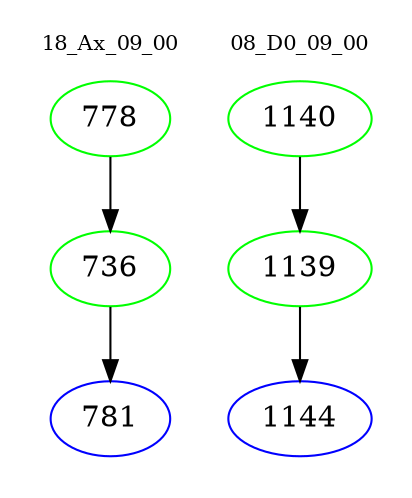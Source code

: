 digraph{
subgraph cluster_0 {
color = white
label = "18_Ax_09_00";
fontsize=10;
T0_778 [label="778", color="green"]
T0_778 -> T0_736 [color="black"]
T0_736 [label="736", color="green"]
T0_736 -> T0_781 [color="black"]
T0_781 [label="781", color="blue"]
}
subgraph cluster_1 {
color = white
label = "08_D0_09_00";
fontsize=10;
T1_1140 [label="1140", color="green"]
T1_1140 -> T1_1139 [color="black"]
T1_1139 [label="1139", color="green"]
T1_1139 -> T1_1144 [color="black"]
T1_1144 [label="1144", color="blue"]
}
}
